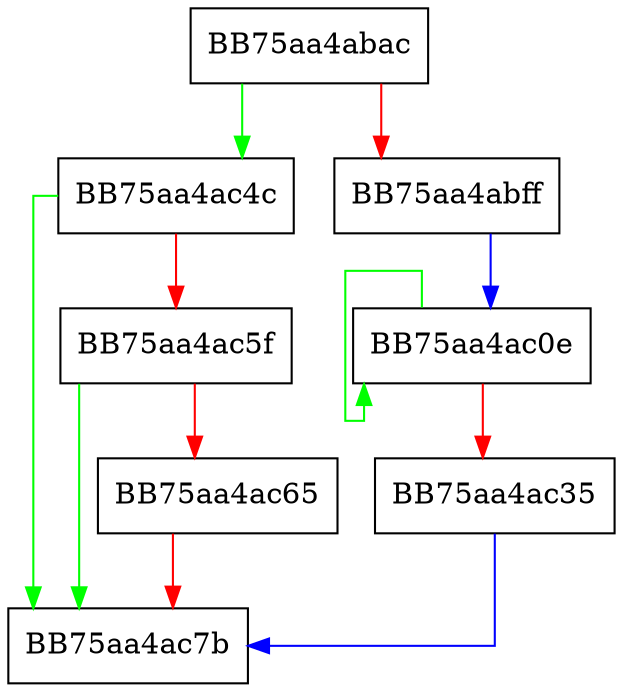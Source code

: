 digraph ComputeFileQueryInfo {
  node [shape="box"];
  graph [splines=ortho];
  BB75aa4abac -> BB75aa4ac4c [color="green"];
  BB75aa4abac -> BB75aa4abff [color="red"];
  BB75aa4abff -> BB75aa4ac0e [color="blue"];
  BB75aa4ac0e -> BB75aa4ac0e [color="green"];
  BB75aa4ac0e -> BB75aa4ac35 [color="red"];
  BB75aa4ac35 -> BB75aa4ac7b [color="blue"];
  BB75aa4ac4c -> BB75aa4ac7b [color="green"];
  BB75aa4ac4c -> BB75aa4ac5f [color="red"];
  BB75aa4ac5f -> BB75aa4ac7b [color="green"];
  BB75aa4ac5f -> BB75aa4ac65 [color="red"];
  BB75aa4ac65 -> BB75aa4ac7b [color="red"];
}